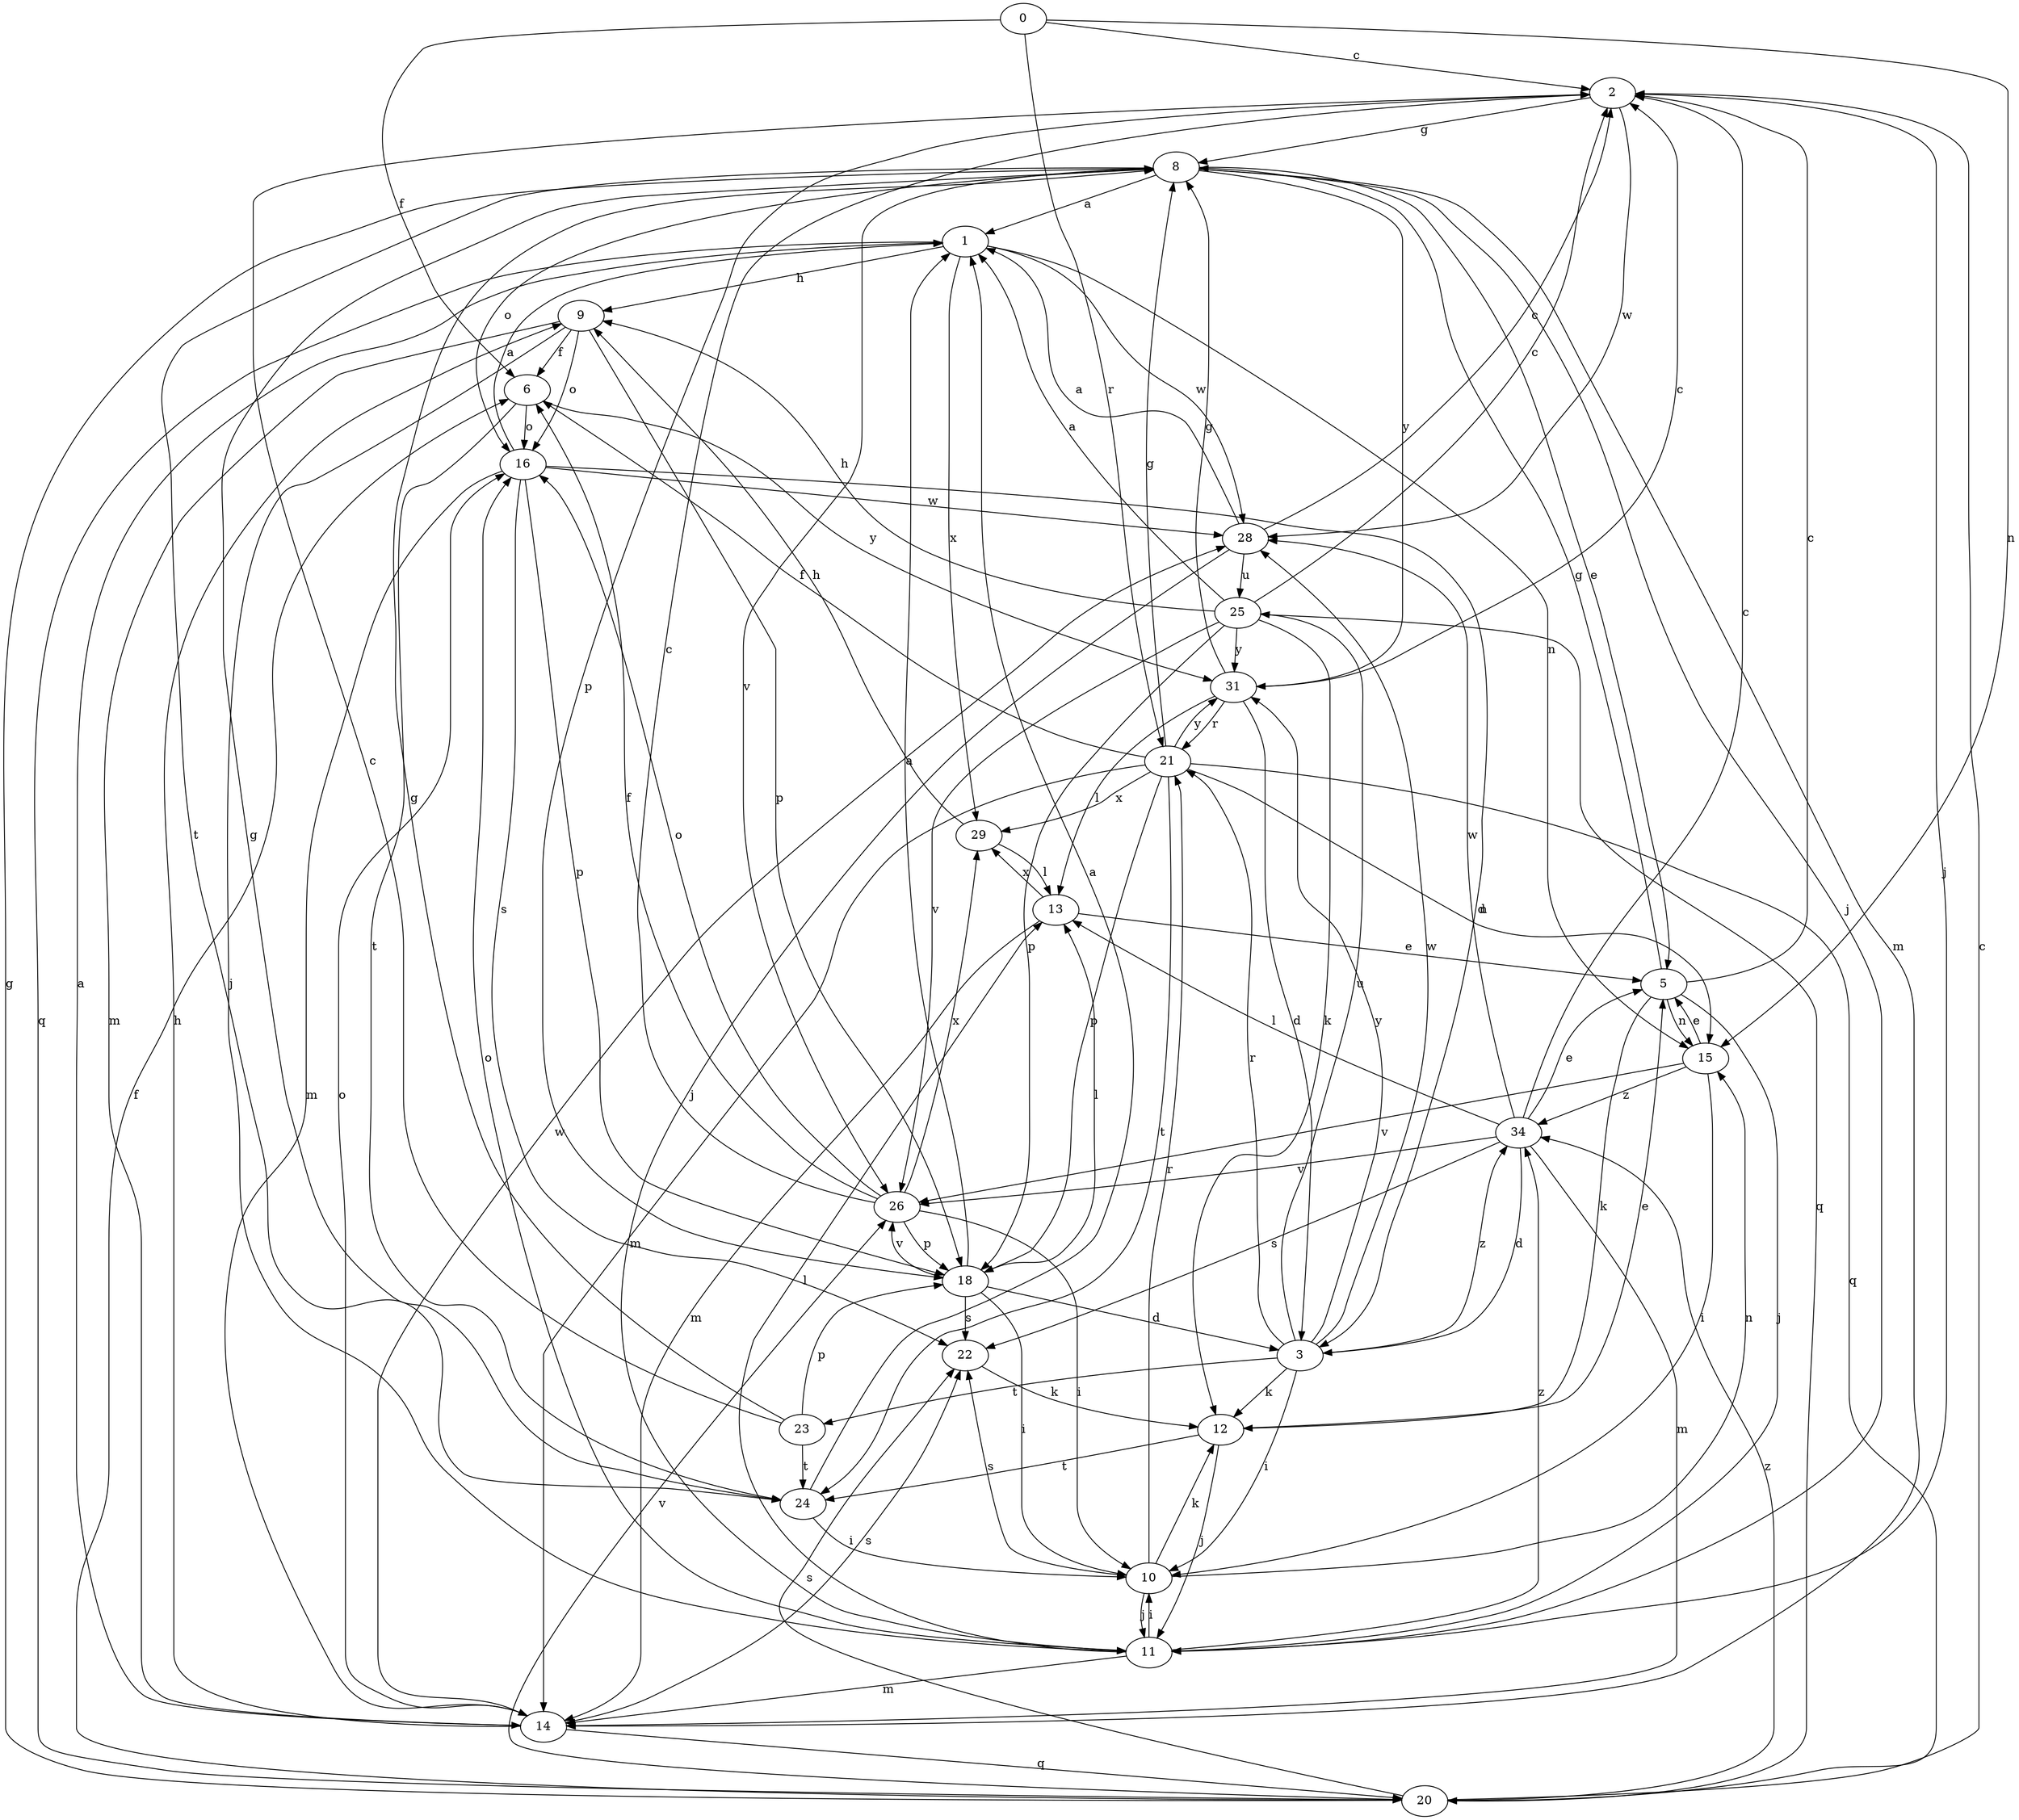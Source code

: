 strict digraph  {
0;
1;
2;
3;
5;
6;
8;
9;
10;
11;
12;
13;
14;
15;
16;
18;
20;
21;
22;
23;
24;
25;
26;
28;
29;
31;
34;
0 -> 2  [label=c];
0 -> 6  [label=f];
0 -> 15  [label=n];
0 -> 21  [label=r];
1 -> 9  [label=h];
1 -> 15  [label=n];
1 -> 20  [label=q];
1 -> 28  [label=w];
1 -> 29  [label=x];
2 -> 8  [label=g];
2 -> 11  [label=j];
2 -> 18  [label=p];
2 -> 28  [label=w];
3 -> 10  [label=i];
3 -> 12  [label=k];
3 -> 21  [label=r];
3 -> 23  [label=t];
3 -> 25  [label=u];
3 -> 28  [label=w];
3 -> 31  [label=y];
3 -> 34  [label=z];
5 -> 2  [label=c];
5 -> 8  [label=g];
5 -> 11  [label=j];
5 -> 12  [label=k];
5 -> 15  [label=n];
6 -> 16  [label=o];
6 -> 24  [label=t];
6 -> 31  [label=y];
8 -> 1  [label=a];
8 -> 5  [label=e];
8 -> 11  [label=j];
8 -> 14  [label=m];
8 -> 16  [label=o];
8 -> 24  [label=t];
8 -> 26  [label=v];
8 -> 31  [label=y];
9 -> 6  [label=f];
9 -> 11  [label=j];
9 -> 14  [label=m];
9 -> 16  [label=o];
9 -> 18  [label=p];
10 -> 11  [label=j];
10 -> 12  [label=k];
10 -> 15  [label=n];
10 -> 21  [label=r];
10 -> 22  [label=s];
11 -> 10  [label=i];
11 -> 13  [label=l];
11 -> 14  [label=m];
11 -> 16  [label=o];
11 -> 34  [label=z];
12 -> 5  [label=e];
12 -> 11  [label=j];
12 -> 24  [label=t];
13 -> 5  [label=e];
13 -> 14  [label=m];
13 -> 29  [label=x];
14 -> 1  [label=a];
14 -> 9  [label=h];
14 -> 16  [label=o];
14 -> 20  [label=q];
14 -> 22  [label=s];
14 -> 28  [label=w];
15 -> 5  [label=e];
15 -> 10  [label=i];
15 -> 26  [label=v];
15 -> 34  [label=z];
16 -> 1  [label=a];
16 -> 3  [label=d];
16 -> 14  [label=m];
16 -> 18  [label=p];
16 -> 22  [label=s];
16 -> 28  [label=w];
18 -> 1  [label=a];
18 -> 3  [label=d];
18 -> 10  [label=i];
18 -> 13  [label=l];
18 -> 22  [label=s];
18 -> 26  [label=v];
20 -> 2  [label=c];
20 -> 6  [label=f];
20 -> 8  [label=g];
20 -> 22  [label=s];
20 -> 26  [label=v];
20 -> 34  [label=z];
21 -> 6  [label=f];
21 -> 8  [label=g];
21 -> 14  [label=m];
21 -> 15  [label=n];
21 -> 18  [label=p];
21 -> 20  [label=q];
21 -> 24  [label=t];
21 -> 29  [label=x];
21 -> 31  [label=y];
22 -> 12  [label=k];
23 -> 2  [label=c];
23 -> 8  [label=g];
23 -> 18  [label=p];
23 -> 24  [label=t];
24 -> 1  [label=a];
24 -> 8  [label=g];
24 -> 10  [label=i];
25 -> 1  [label=a];
25 -> 2  [label=c];
25 -> 9  [label=h];
25 -> 12  [label=k];
25 -> 18  [label=p];
25 -> 20  [label=q];
25 -> 26  [label=v];
25 -> 31  [label=y];
26 -> 2  [label=c];
26 -> 6  [label=f];
26 -> 10  [label=i];
26 -> 16  [label=o];
26 -> 18  [label=p];
26 -> 29  [label=x];
28 -> 1  [label=a];
28 -> 2  [label=c];
28 -> 11  [label=j];
28 -> 25  [label=u];
29 -> 9  [label=h];
29 -> 13  [label=l];
31 -> 2  [label=c];
31 -> 3  [label=d];
31 -> 8  [label=g];
31 -> 13  [label=l];
31 -> 21  [label=r];
34 -> 2  [label=c];
34 -> 3  [label=d];
34 -> 5  [label=e];
34 -> 13  [label=l];
34 -> 14  [label=m];
34 -> 22  [label=s];
34 -> 26  [label=v];
34 -> 28  [label=w];
}
